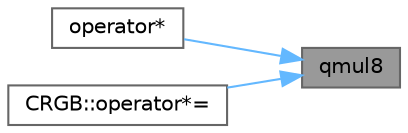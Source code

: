 digraph "qmul8"
{
 // LATEX_PDF_SIZE
  bgcolor="transparent";
  edge [fontname=Helvetica,fontsize=10,labelfontname=Helvetica,labelfontsize=10];
  node [fontname=Helvetica,fontsize=10,shape=box,height=0.2,width=0.4];
  rankdir="RL";
  Node1 [id="Node000001",label="qmul8",height=0.2,width=0.4,color="gray40", fillcolor="grey60", style="filled", fontcolor="black",tooltip="8x8 bit multiplication with 8-bit result, saturating at 0xFF."];
  Node1 -> Node2 [id="edge1_Node000001_Node000002",dir="back",color="steelblue1",style="solid",tooltip=" "];
  Node2 [id="Node000002",label="operator*",height=0.2,width=0.4,color="grey40", fillcolor="white", style="filled",URL="$db/d87/group___pixel_types.html#gaeda6b694068cd82be2563b7c748d26e9",tooltip="Multiply each of the channels by a constant, saturating each channel at 0xFF."];
  Node1 -> Node3 [id="edge2_Node000001_Node000003",dir="back",color="steelblue1",style="solid",tooltip=" "];
  Node3 [id="Node000003",label="CRGB::operator*=",height=0.2,width=0.4,color="grey40", fillcolor="white", style="filled",URL="$db/d87/group___pixel_types.html#aba784833e0a2b040a696273b7dc0fe93",tooltip="Multiply each of the channels by a constant, saturating each channel at 0xFF."];
}
